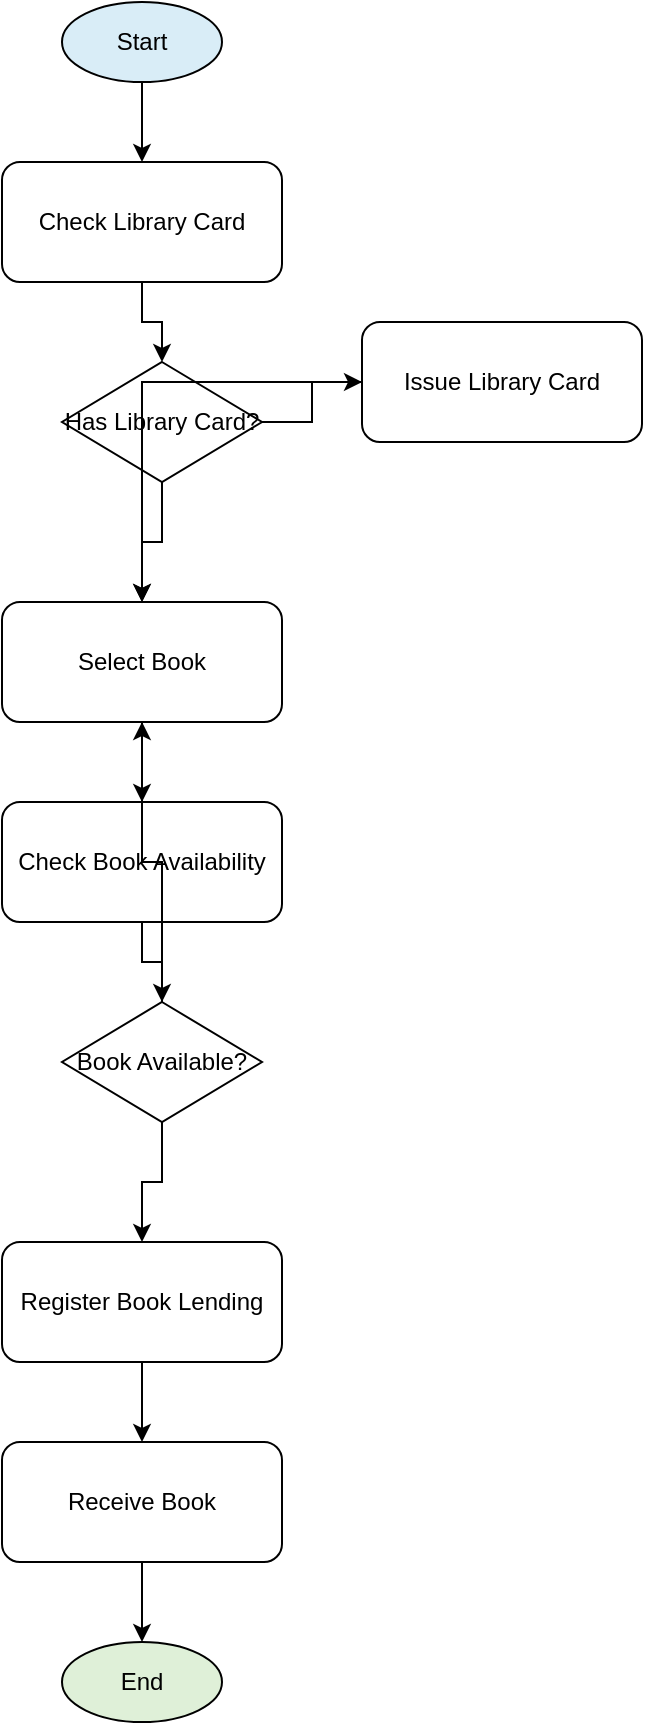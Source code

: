 <mxfile>
  <diagram name="Library Book Lending Process">
    <mxGraphModel dx="1300" dy="1300" grid="1" gridSize="10" guides="1" tooltips="1" connect="1" arrows="1" fold="1" page="1" pageScale="1" pageWidth="827" pageHeight="1169" math="0" shadow="0">
      <root>
        <mxCell id="0" />
        <mxCell id="1" parent="0" />
        <!-- Start -->
        <mxCell id="2" value="Start" style="ellipse;whiteSpace=wrap;html=1;fillColor=#d9edf7;" vertex="1" parent="1">
          <mxGeometry x="350" y="20" width="80" height="40" as="geometry" />
        </mxCell>
        <!-- Check Library Card -->
        <mxCell id="3" value="Check Library Card" style="rounded=1;whiteSpace=wrap;html=1;" vertex="1" parent="1">
          <mxGeometry x="320" y="100" width="140" height="60" as="geometry" />
        </mxCell>
        <!-- Library Card Decision -->
        <mxCell id="4" value="Has Library Card?" style="rhombus;whiteSpace=wrap;html=1;" vertex="1" parent="1">
          <mxGeometry x="350" y="200" width="100" height="60" as="geometry" />
        </mxCell>
        <!-- Issue Library Card -->
        <mxCell id="5" value="Issue Library Card" style="rounded=1;whiteSpace=wrap;html=1;" vertex="1" parent="1">
          <mxGeometry x="500" y="180" width="140" height="60" as="geometry" />
        </mxCell>
        <!-- Select Book -->
        <mxCell id="6" value="Select Book" style="rounded=1;whiteSpace=wrap;html=1;" vertex="1" parent="1">
          <mxGeometry x="320" y="320" width="140" height="60" as="geometry" />
        </mxCell>
        <!-- Check Book Availability -->
        <mxCell id="7" value="Check Book Availability" style="rounded=1;whiteSpace=wrap;html=1;" vertex="1" parent="1">
          <mxGeometry x="320" y="420" width="140" height="60" as="geometry" />
        </mxCell>
        <!-- Book Availability Decision -->
        <mxCell id="8" value="Book Available?" style="rhombus;whiteSpace=wrap;html=1;" vertex="1" parent="1">
          <mxGeometry x="350" y="520" width="100" height="60" as="geometry" />
        </mxCell>
        <!-- Register Book Lending -->
        <mxCell id="9" value="Register Book Lending" style="rounded=1;whiteSpace=wrap;html=1;" vertex="1" parent="1">
          <mxGeometry x="320" y="640" width="140" height="60" as="geometry" />
        </mxCell>
        <!-- Receive Book -->
        <mxCell id="10" value="Receive Book" style="rounded=1;whiteSpace=wrap;html=1;" vertex="1" parent="1">
          <mxGeometry x="320" y="740" width="140" height="60" as="geometry" />
        </mxCell>
        <!-- End -->
        <mxCell id="11" value="End" style="ellipse;whiteSpace=wrap;html=1;fillColor=#dff0d8;" vertex="1" parent="1">
          <mxGeometry x="350" y="840" width="80" height="40" as="geometry" />
        </mxCell>
        <!-- Connections -->
        <mxCell id="12" style="edgeStyle=orthogonalEdgeStyle;rounded=0;html=1;" edge="1" source="2" target="3" parent="1">
          <mxGeometry relative="1" as="geometry" />
        </mxCell>
        <mxCell id="13" style="edgeStyle=orthogonalEdgeStyle;rounded=0;html=1;" edge="1" source="3" target="4" parent="1">
          <mxGeometry relative="1" as="geometry" />
        </mxCell>
        <mxCell id="14" style="edgeStyle=orthogonalEdgeStyle;rounded=0;html=1;" edge="1" source="4" target="5" parent="1">
          <mxGeometry relative="1" as="geometry" />
        </mxCell>
        <mxCell id="15" style="edgeStyle=orthogonalEdgeStyle;rounded=0;html=1;" edge="1" source="5" target="6" parent="1">
          <mxGeometry relative="1" as="geometry" />
        </mxCell>
        <mxCell id="16" style="edgeStyle=orthogonalEdgeStyle;rounded=0;html=1;" edge="1" source="4" target="6" parent="1">
          <mxGeometry relative="1" as="geometry" />
        </mxCell>
        <mxCell id="17" style="edgeStyle=orthogonalEdgeStyle;rounded=0;html=1;" edge="1" source="6" target="7" parent="1">
          <mxGeometry relative="1" as="geometry" />
        </mxCell>
        <mxCell id="18" style="edgeStyle=orthogonalEdgeStyle;rounded=0;html=1;" edge="1" source="7" target="8" parent="1">
          <mxGeometry relative="1" as="geometry" />
        </mxCell>
        <mxCell id="19" style="edgeStyle=orthogonalEdgeStyle;rounded=0;html=1;" edge="1" source="8" target="9" parent="1">
          <mxGeometry relative="1" as="geometry" />
        </mxCell>
        <mxCell id="20" style="edgeStyle=orthogonalEdgeStyle;rounded=0;html=1;" edge="1" source="9" target="10" parent="1">
          <mxGeometry relative="1" as="geometry" />
        </mxCell>
        <mxCell id="21" style="edgeStyle=orthogonalEdgeStyle;rounded=0;html=1;" edge="1" source="10" target="11" parent="1">
          <mxGeometry relative="1" as="geometry" />
        </mxCell>
        <mxCell id="22" style="edgeStyle=orthogonalEdgeStyle;rounded=0;html=1;" edge="1" source="8" target="6" parent="1">
          <mxGeometry relative="1" as="geometry" />
        </mxCell>
      </root>
    </mxGraphModel>
  </diagram>
</mxfile>
